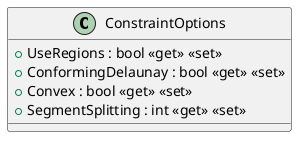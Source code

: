 @startuml
class ConstraintOptions {
    + UseRegions : bool <<get>> <<set>>
    + ConformingDelaunay : bool <<get>> <<set>>
    + Convex : bool <<get>> <<set>>
    + SegmentSplitting : int <<get>> <<set>>
}
@enduml
